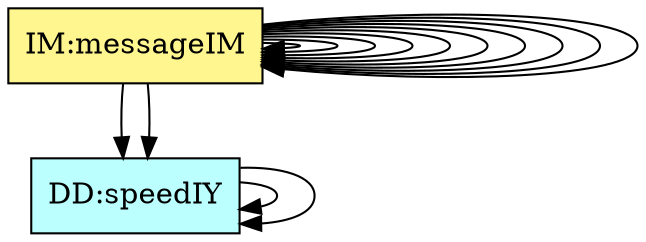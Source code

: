 digraph refvsref {
	dataDefn:ixVel -> dataDefn:speed;
	dataDefn:iyVel -> dataDefn:speed;
	theory:projSpeed -> theory:accelerationTM;
	theory:projPos -> theory:velocityTM;
	theory:projPos -> theory:projSpeed;
	theory:velocity -> theory:projSpeed;
	theory:position -> theory:projPos;
	theory:flightduration -> dataDefn:iyVel;
	theory:flightduration -> theory:position;
	theory:landingposition -> dataDefn:ixVel;
	theory:landingposition -> theory:position;
	theory:landingposition -> theory:flightduration;
	theory:offset -> theory:landingposition;
	theory:message -> theory:offset;


	dataDefn:speed	[shape=box, color=black, style=filled, fillcolor=paleturquoise1, label="DD:vecMag"];
	dataDefn:ixVel	[shape=box, color=black, style=filled, fillcolor=paleturquoise1, label="DD:speedIX"];
	dataDefn:iyVel	[shape=box, color=black, style=filled, fillcolor=paleturquoise1, label="DD:speedIY"];

	subgraph DD {
	rank="same"
	{dataDefn:speed, dataDefn:ixVel, dataDefn:iyVel}
	}

	theory:accelerationTM	[shape=box, color=black, style=filled, fillcolor=pink, label="TM:acceleration"];
	theory:velocityTM	[shape=box, color=black, style=filled, fillcolor=pink, label="TM:velocity"];

	subgraph TM {
	rank="same"
	{theory:accelerationTM, theory:velocityTM}
	}

	theory:projSpeed	[shape=box, color=black, style=filled, fillcolor=palegreen, label="GD:rectVel"];
	theory:projPos	[shape=box, color=black, style=filled, fillcolor=palegreen, label="GD:rectPos"];
	theory:velocity	[shape=box, color=black, style=filled, fillcolor=palegreen, label="GD:velVec"];
	theory:position	[shape=box, color=black, style=filled, fillcolor=palegreen, label="GD:posVec"];

	subgraph GD {
	rank="same"
	{theory:projSpeed, theory:projPos, theory:velocity, theory:position}
	}

	theory:flightduration	[shape=box, color=black, style=filled, fillcolor=khaki1, label="IM:calOfLandingTime"];
	theory:landingposition	[shape=box, color=black, style=filled, fillcolor=khaki1, label="IM:calOfLandingDist"];
	theory:offset	[shape=box, color=black, style=filled, fillcolor=khaki1, label="IM:offsetIM"];
	theory:message	[shape=box, color=black, style=filled, fillcolor=khaki1, label="IM:messageIM"];

	subgraph IM {
	rank="same"
	{theory:flightduration, theory:landingposition, theory:offset, theory:message}
	}

}
